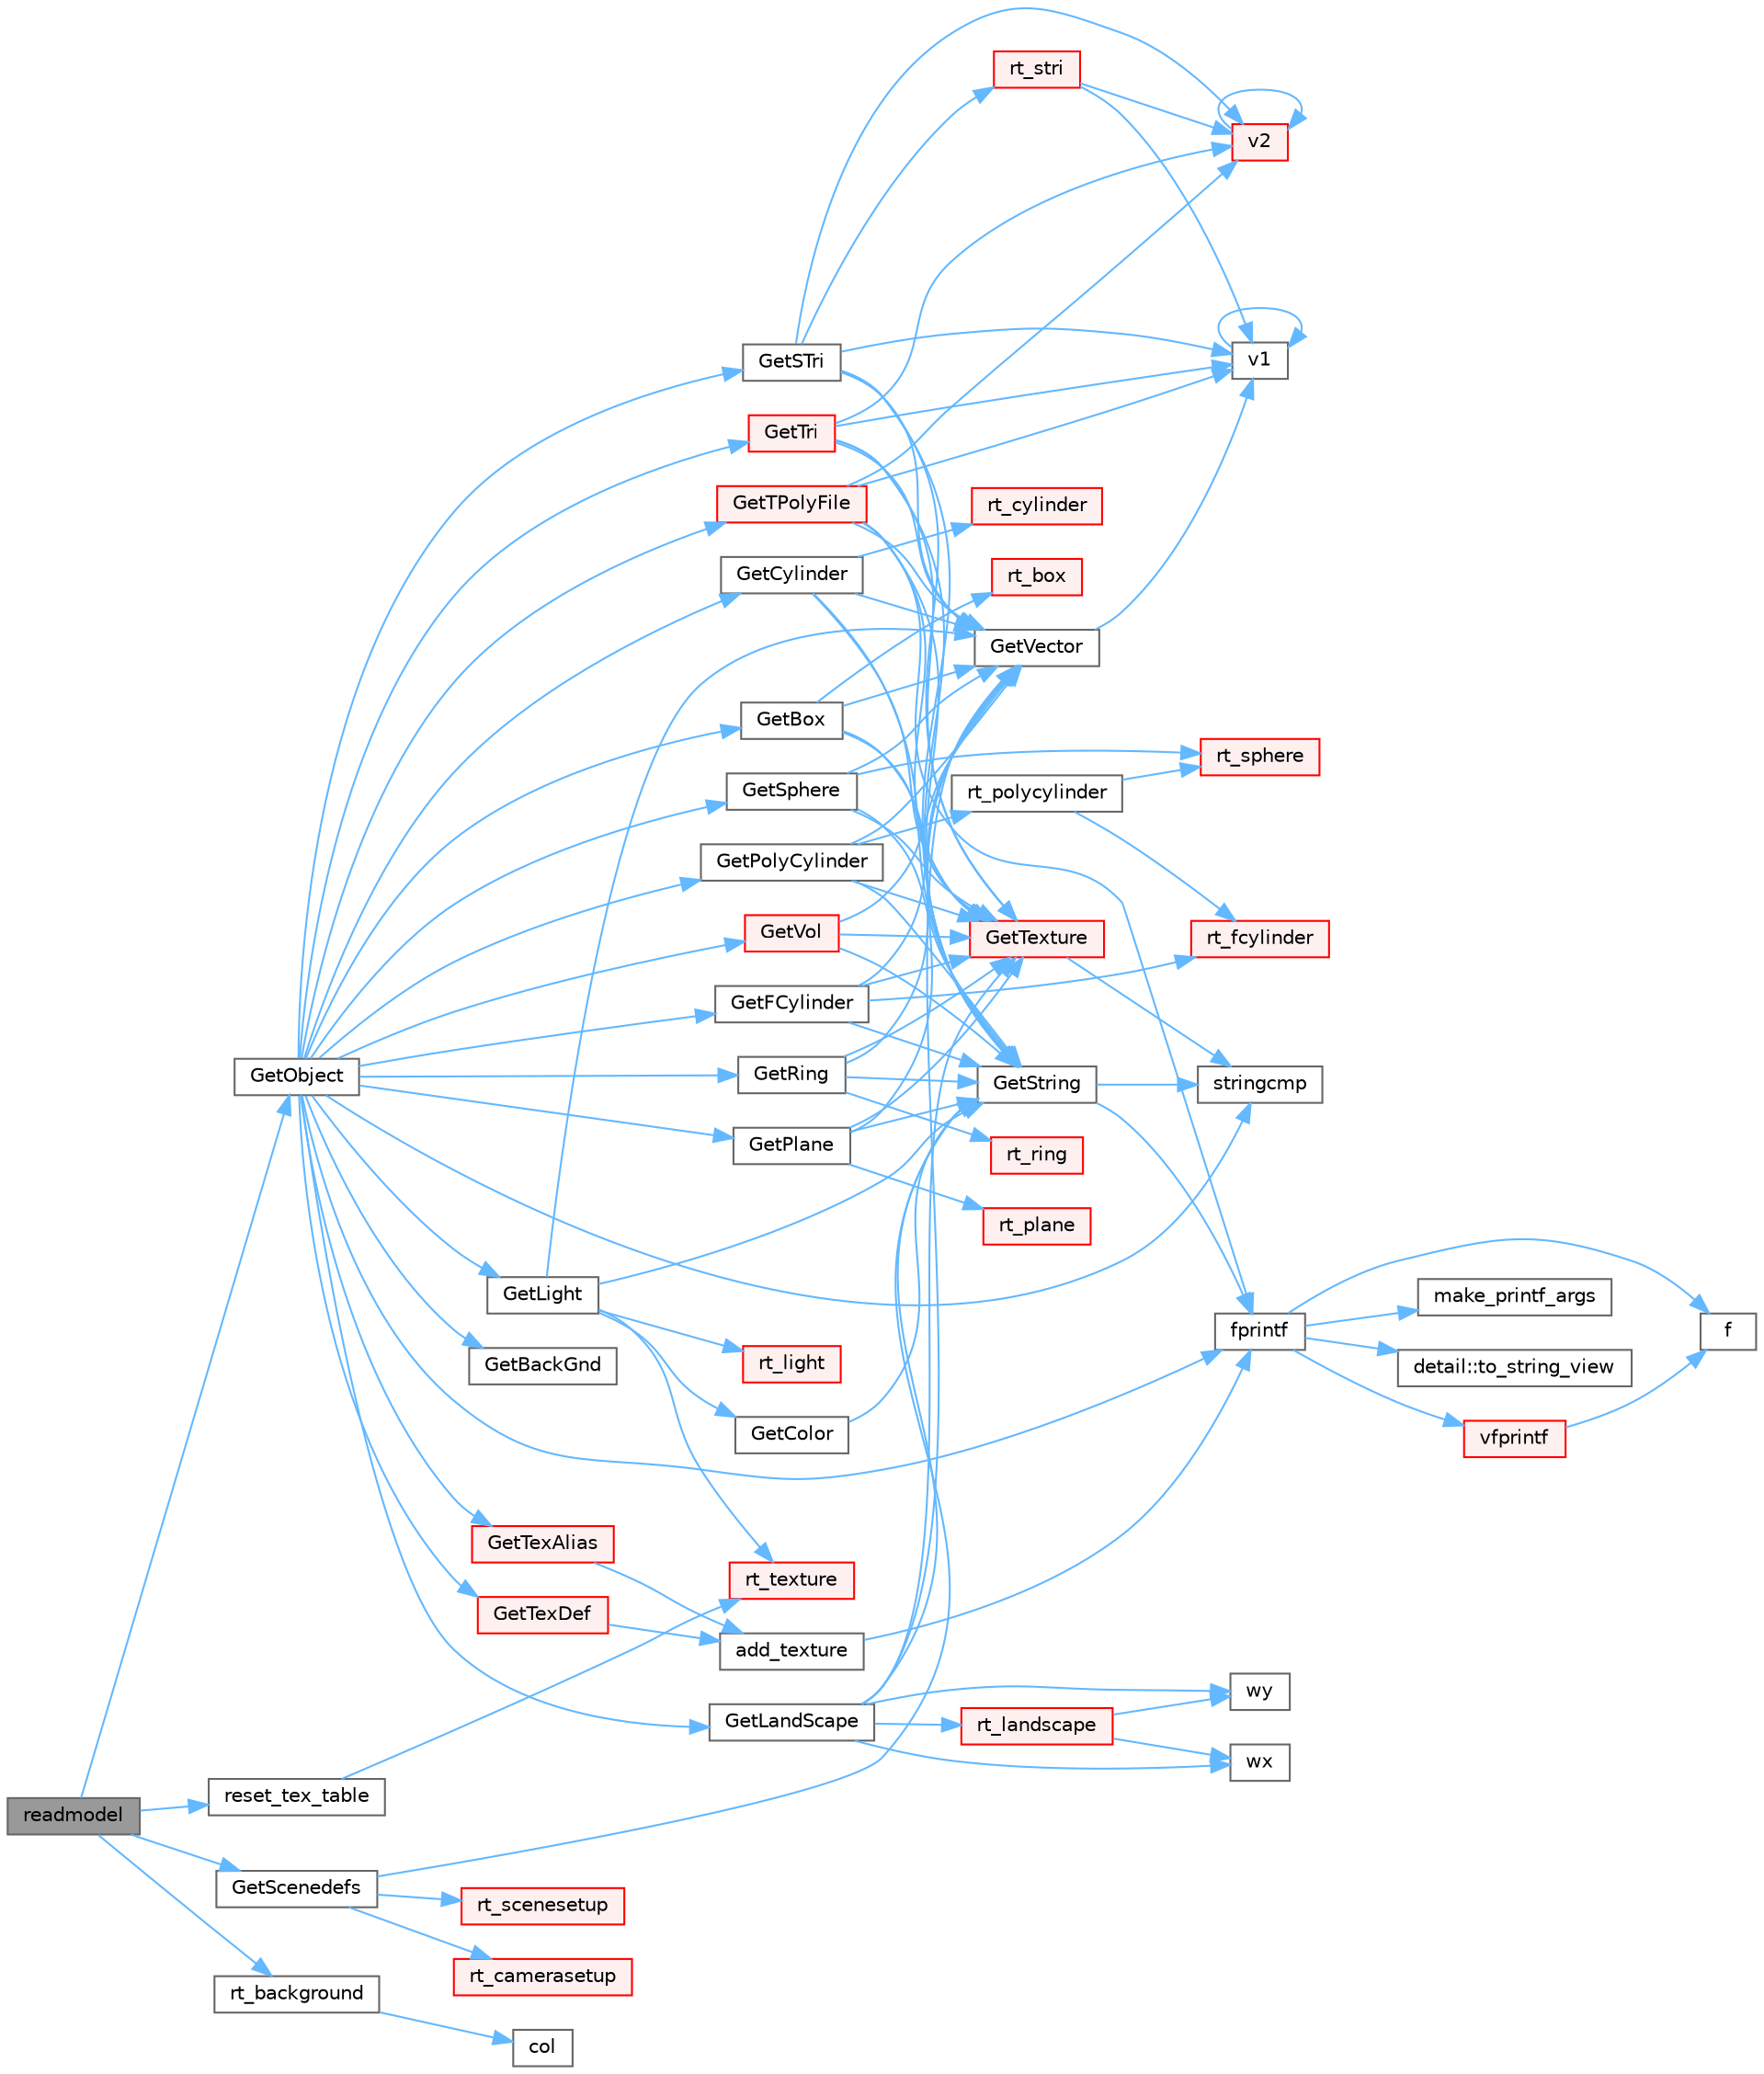 digraph "readmodel"
{
 // LATEX_PDF_SIZE
  bgcolor="transparent";
  edge [fontname=Helvetica,fontsize=10,labelfontname=Helvetica,labelfontsize=10];
  node [fontname=Helvetica,fontsize=10,shape=box,height=0.2,width=0.4];
  rankdir="LR";
  Node1 [id="Node000001",label="readmodel",height=0.2,width=0.4,color="gray40", fillcolor="grey60", style="filled", fontcolor="black",tooltip=" "];
  Node1 -> Node2 [id="edge1_Node000001_Node000002",color="steelblue1",style="solid",tooltip=" "];
  Node2 [id="Node000002",label="GetObject",height=0.2,width=0.4,color="grey40", fillcolor="white", style="filled",URL="$parse_8cpp.html#a2f2f1587f77dab125e1f0d587f80c9dc",tooltip=" "];
  Node2 -> Node3 [id="edge2_Node000002_Node000003",color="steelblue1",style="solid",tooltip=" "];
  Node3 [id="Node000003",label="fprintf",height=0.2,width=0.4,color="grey40", fillcolor="white", style="filled",URL="$printf_8h.html#a9f315126362cae9675de1642105e631e",tooltip=" "];
  Node3 -> Node4 [id="edge3_Node000003_Node000004",color="steelblue1",style="solid",tooltip=" "];
  Node4 [id="Node000004",label="f",height=0.2,width=0.4,color="grey40", fillcolor="white", style="filled",URL="$cxx11__tensor__map_8cpp.html#a7f507fea02198f6cb81c86640c7b1a4e",tooltip=" "];
  Node3 -> Node5 [id="edge4_Node000003_Node000005",color="steelblue1",style="solid",tooltip=" "];
  Node5 [id="Node000005",label="make_printf_args",height=0.2,width=0.4,color="grey40", fillcolor="white", style="filled",URL="$printf_8h.html#a27dcc0efcda04388971dbea3c875f122",tooltip=" "];
  Node3 -> Node6 [id="edge5_Node000003_Node000006",color="steelblue1",style="solid",tooltip=" "];
  Node6 [id="Node000006",label="detail::to_string_view",height=0.2,width=0.4,color="grey40", fillcolor="white", style="filled",URL="$namespacedetail.html#abeae79fa3e1eded2d8fbd56cc9f0960e",tooltip=" "];
  Node3 -> Node7 [id="edge6_Node000003_Node000007",color="steelblue1",style="solid",tooltip=" "];
  Node7 [id="Node000007",label="vfprintf",height=0.2,width=0.4,color="red", fillcolor="#FFF0F0", style="filled",URL="$printf_8h.html#abb30aad964fc771fb52cf3ad88649df2",tooltip=" "];
  Node7 -> Node4 [id="edge7_Node000007_Node000004",color="steelblue1",style="solid",tooltip=" "];
  Node2 -> Node35 [id="edge8_Node000002_Node000035",color="steelblue1",style="solid",tooltip=" "];
  Node35 [id="Node000035",label="GetBackGnd",height=0.2,width=0.4,color="grey40", fillcolor="white", style="filled",URL="$parse_8cpp.html#a73a913bfd95c9b1e7dfc3e84c0fcf105",tooltip=" "];
  Node2 -> Node36 [id="edge9_Node000002_Node000036",color="steelblue1",style="solid",tooltip=" "];
  Node36 [id="Node000036",label="GetBox",height=0.2,width=0.4,color="grey40", fillcolor="white", style="filled",URL="$parse_8cpp.html#aa54d43e677c1d7969b2d5c74a0a47151",tooltip=" "];
  Node36 -> Node37 [id="edge10_Node000036_Node000037",color="steelblue1",style="solid",tooltip=" "];
  Node37 [id="Node000037",label="GetString",height=0.2,width=0.4,color="grey40", fillcolor="white", style="filled",URL="$parse_8cpp.html#a79e0254cd128a92b56de23e8abaa2850",tooltip=" "];
  Node37 -> Node3 [id="edge11_Node000037_Node000003",color="steelblue1",style="solid",tooltip=" "];
  Node37 -> Node38 [id="edge12_Node000037_Node000038",color="steelblue1",style="solid",tooltip=" "];
  Node38 [id="Node000038",label="stringcmp",height=0.2,width=0.4,color="grey40", fillcolor="white", style="filled",URL="$parse_8cpp.html#a10e812c093d06c8f91685243dfd5670d",tooltip=" "];
  Node36 -> Node39 [id="edge13_Node000036_Node000039",color="steelblue1",style="solid",tooltip=" "];
  Node39 [id="Node000039",label="GetTexture",height=0.2,width=0.4,color="red", fillcolor="#FFF0F0", style="filled",URL="$parse_8cpp.html#a2a311b715c7bce7dd3c0e130fd242655",tooltip=" "];
  Node39 -> Node38 [id="edge14_Node000039_Node000038",color="steelblue1",style="solid",tooltip=" "];
  Node36 -> Node42 [id="edge15_Node000036_Node000042",color="steelblue1",style="solid",tooltip=" "];
  Node42 [id="Node000042",label="GetVector",height=0.2,width=0.4,color="grey40", fillcolor="white", style="filled",URL="$parse_8cpp.html#aa05035bdaae3230f25f564d4ce9b2a64",tooltip=" "];
  Node42 -> Node43 [id="edge16_Node000042_Node000043",color="steelblue1",style="solid",tooltip=" "];
  Node43 [id="Node000043",label="v1",height=0.2,width=0.4,color="grey40", fillcolor="white", style="filled",URL="$_tutorial___reshape_mat2_vec_8cpp.html#a10bd710692c91bc238f2e1da77730678",tooltip=" "];
  Node43 -> Node43 [id="edge17_Node000043_Node000043",color="steelblue1",style="solid",tooltip=" "];
  Node36 -> Node79 [id="edge18_Node000036_Node000079",color="steelblue1",style="solid",tooltip=" "];
  Node79 [id="Node000079",label="rt_box",height=0.2,width=0.4,color="red", fillcolor="#FFF0F0", style="filled",URL="$api_8cpp.html#acea8bde49eae5577481a99380f0e66b3",tooltip=" "];
  Node2 -> Node83 [id="edge19_Node000002_Node000083",color="steelblue1",style="solid",tooltip=" "];
  Node83 [id="Node000083",label="GetCylinder",height=0.2,width=0.4,color="grey40", fillcolor="white", style="filled",URL="$parse_8cpp.html#a69c8ef9f85812f7a69a56ea96bba4c8f",tooltip=" "];
  Node83 -> Node37 [id="edge20_Node000083_Node000037",color="steelblue1",style="solid",tooltip=" "];
  Node83 -> Node39 [id="edge21_Node000083_Node000039",color="steelblue1",style="solid",tooltip=" "];
  Node83 -> Node42 [id="edge22_Node000083_Node000042",color="steelblue1",style="solid",tooltip=" "];
  Node83 -> Node84 [id="edge23_Node000083_Node000084",color="steelblue1",style="solid",tooltip=" "];
  Node84 [id="Node000084",label="rt_cylinder",height=0.2,width=0.4,color="red", fillcolor="#FFF0F0", style="filled",URL="$api_8cpp.html#a17f57bb5b671a68d9f1784739f34f703",tooltip=" "];
  Node2 -> Node86 [id="edge24_Node000002_Node000086",color="steelblue1",style="solid",tooltip=" "];
  Node86 [id="Node000086",label="GetFCylinder",height=0.2,width=0.4,color="grey40", fillcolor="white", style="filled",URL="$parse_8cpp.html#aa0d3ec1a1c7ed600e3a4604c937565ba",tooltip=" "];
  Node86 -> Node37 [id="edge25_Node000086_Node000037",color="steelblue1",style="solid",tooltip=" "];
  Node86 -> Node39 [id="edge26_Node000086_Node000039",color="steelblue1",style="solid",tooltip=" "];
  Node86 -> Node42 [id="edge27_Node000086_Node000042",color="steelblue1",style="solid",tooltip=" "];
  Node86 -> Node87 [id="edge28_Node000086_Node000087",color="steelblue1",style="solid",tooltip=" "];
  Node87 [id="Node000087",label="rt_fcylinder",height=0.2,width=0.4,color="red", fillcolor="#FFF0F0", style="filled",URL="$api_8cpp.html#ac5ffcfc7c15b195194b7740ec4058e00",tooltip=" "];
  Node2 -> Node89 [id="edge29_Node000002_Node000089",color="steelblue1",style="solid",tooltip=" "];
  Node89 [id="Node000089",label="GetLandScape",height=0.2,width=0.4,color="grey40", fillcolor="white", style="filled",URL="$parse_8cpp.html#afe08f2789131b32bd87741379be9efb4",tooltip=" "];
  Node89 -> Node37 [id="edge30_Node000089_Node000037",color="steelblue1",style="solid",tooltip=" "];
  Node89 -> Node39 [id="edge31_Node000089_Node000039",color="steelblue1",style="solid",tooltip=" "];
  Node89 -> Node42 [id="edge32_Node000089_Node000042",color="steelblue1",style="solid",tooltip=" "];
  Node89 -> Node90 [id="edge33_Node000089_Node000090",color="steelblue1",style="solid",tooltip=" "];
  Node90 [id="Node000090",label="rt_landscape",height=0.2,width=0.4,color="red", fillcolor="#FFF0F0", style="filled",URL="$apigeom_8cpp.html#afec0f281cd1ac30a8f0f9923c7f3326d",tooltip=" "];
  Node90 -> Node99 [id="edge34_Node000090_Node000099",color="steelblue1",style="solid",tooltip=" "];
  Node99 [id="Node000099",label="wx",height=0.2,width=0.4,color="grey40", fillcolor="white", style="filled",URL="$core_2swizzle__4_8inl_8h.html#a66b224ccf5684dc3346b689ce492bd2b",tooltip=" "];
  Node90 -> Node100 [id="edge35_Node000090_Node000100",color="steelblue1",style="solid",tooltip=" "];
  Node100 [id="Node000100",label="wy",height=0.2,width=0.4,color="grey40", fillcolor="white", style="filled",URL="$core_2swizzle__4_8inl_8h.html#a5bed73816e9fcf9d6ef3a2f833971b47",tooltip=" "];
  Node89 -> Node99 [id="edge36_Node000089_Node000099",color="steelblue1",style="solid",tooltip=" "];
  Node89 -> Node100 [id="edge37_Node000089_Node000100",color="steelblue1",style="solid",tooltip=" "];
  Node2 -> Node103 [id="edge38_Node000002_Node000103",color="steelblue1",style="solid",tooltip=" "];
  Node103 [id="Node000103",label="GetLight",height=0.2,width=0.4,color="grey40", fillcolor="white", style="filled",URL="$parse_8cpp.html#a86c9fd7e66b475c339dfd227d747c422",tooltip=" "];
  Node103 -> Node104 [id="edge39_Node000103_Node000104",color="steelblue1",style="solid",tooltip=" "];
  Node104 [id="Node000104",label="GetColor",height=0.2,width=0.4,color="grey40", fillcolor="white", style="filled",URL="$parse_8cpp.html#a644dbde2257b7885274701fcfbd81277",tooltip=" "];
  Node104 -> Node37 [id="edge40_Node000104_Node000037",color="steelblue1",style="solid",tooltip=" "];
  Node103 -> Node37 [id="edge41_Node000103_Node000037",color="steelblue1",style="solid",tooltip=" "];
  Node103 -> Node42 [id="edge42_Node000103_Node000042",color="steelblue1",style="solid",tooltip=" "];
  Node103 -> Node105 [id="edge43_Node000103_Node000105",color="steelblue1",style="solid",tooltip=" "];
  Node105 [id="Node000105",label="rt_light",height=0.2,width=0.4,color="red", fillcolor="#FFF0F0", style="filled",URL="$api_8cpp.html#aa8f200571707c72edf25a7859af6ac4d",tooltip=" "];
  Node103 -> Node45 [id="edge44_Node000103_Node000045",color="steelblue1",style="solid",tooltip=" "];
  Node45 [id="Node000045",label="rt_texture",height=0.2,width=0.4,color="red", fillcolor="#FFF0F0", style="filled",URL="$api_8cpp.html#a6c4440ce7b2b3e0659577fdbbda3f120",tooltip=" "];
  Node2 -> Node108 [id="edge45_Node000002_Node000108",color="steelblue1",style="solid",tooltip=" "];
  Node108 [id="Node000108",label="GetPlane",height=0.2,width=0.4,color="grey40", fillcolor="white", style="filled",URL="$parse_8cpp.html#adb7113f1e835067cf62db89ca28bd310",tooltip=" "];
  Node108 -> Node37 [id="edge46_Node000108_Node000037",color="steelblue1",style="solid",tooltip=" "];
  Node108 -> Node39 [id="edge47_Node000108_Node000039",color="steelblue1",style="solid",tooltip=" "];
  Node108 -> Node42 [id="edge48_Node000108_Node000042",color="steelblue1",style="solid",tooltip=" "];
  Node108 -> Node109 [id="edge49_Node000108_Node000109",color="steelblue1",style="solid",tooltip=" "];
  Node109 [id="Node000109",label="rt_plane",height=0.2,width=0.4,color="red", fillcolor="#FFF0F0", style="filled",URL="$api_8cpp.html#a718109f91c3ff8803074ff7a943f24d2",tooltip=" "];
  Node2 -> Node113 [id="edge50_Node000002_Node000113",color="steelblue1",style="solid",tooltip=" "];
  Node113 [id="Node000113",label="GetPolyCylinder",height=0.2,width=0.4,color="grey40", fillcolor="white", style="filled",URL="$parse_8cpp.html#aaa4c967551b0967b89bee2bb154ae0fe",tooltip=" "];
  Node113 -> Node37 [id="edge51_Node000113_Node000037",color="steelblue1",style="solid",tooltip=" "];
  Node113 -> Node39 [id="edge52_Node000113_Node000039",color="steelblue1",style="solid",tooltip=" "];
  Node113 -> Node42 [id="edge53_Node000113_Node000042",color="steelblue1",style="solid",tooltip=" "];
  Node113 -> Node114 [id="edge54_Node000113_Node000114",color="steelblue1",style="solid",tooltip=" "];
  Node114 [id="Node000114",label="rt_polycylinder",height=0.2,width=0.4,color="grey40", fillcolor="white", style="filled",URL="$apigeom_8cpp.html#aa5f81846b847f4b35876100d6ecd54cf",tooltip=" "];
  Node114 -> Node87 [id="edge55_Node000114_Node000087",color="steelblue1",style="solid",tooltip=" "];
  Node114 -> Node115 [id="edge56_Node000114_Node000115",color="steelblue1",style="solid",tooltip=" "];
  Node115 [id="Node000115",label="rt_sphere",height=0.2,width=0.4,color="red", fillcolor="#FFF0F0", style="filled",URL="$api_8cpp.html#ad7ce4f9dd1a9221802403f96007f8c21",tooltip=" "];
  Node2 -> Node117 [id="edge57_Node000002_Node000117",color="steelblue1",style="solid",tooltip=" "];
  Node117 [id="Node000117",label="GetRing",height=0.2,width=0.4,color="grey40", fillcolor="white", style="filled",URL="$parse_8cpp.html#a83ea6cc6de01ba02eda35b2576b07629",tooltip=" "];
  Node117 -> Node37 [id="edge58_Node000117_Node000037",color="steelblue1",style="solid",tooltip=" "];
  Node117 -> Node39 [id="edge59_Node000117_Node000039",color="steelblue1",style="solid",tooltip=" "];
  Node117 -> Node42 [id="edge60_Node000117_Node000042",color="steelblue1",style="solid",tooltip=" "];
  Node117 -> Node118 [id="edge61_Node000117_Node000118",color="steelblue1",style="solid",tooltip=" "];
  Node118 [id="Node000118",label="rt_ring",height=0.2,width=0.4,color="red", fillcolor="#FFF0F0", style="filled",URL="$api_8cpp.html#a8c3bff8434eae5aad4cd88aa9228e92c",tooltip=" "];
  Node2 -> Node120 [id="edge62_Node000002_Node000120",color="steelblue1",style="solid",tooltip=" "];
  Node120 [id="Node000120",label="GetSphere",height=0.2,width=0.4,color="grey40", fillcolor="white", style="filled",URL="$parse_8cpp.html#a2519d0ef92ddd38e9589d541b3ab8367",tooltip=" "];
  Node120 -> Node37 [id="edge63_Node000120_Node000037",color="steelblue1",style="solid",tooltip=" "];
  Node120 -> Node39 [id="edge64_Node000120_Node000039",color="steelblue1",style="solid",tooltip=" "];
  Node120 -> Node42 [id="edge65_Node000120_Node000042",color="steelblue1",style="solid",tooltip=" "];
  Node120 -> Node115 [id="edge66_Node000120_Node000115",color="steelblue1",style="solid",tooltip=" "];
  Node2 -> Node121 [id="edge67_Node000002_Node000121",color="steelblue1",style="solid",tooltip=" "];
  Node121 [id="Node000121",label="GetSTri",height=0.2,width=0.4,color="grey40", fillcolor="white", style="filled",URL="$parse_8cpp.html#ab7d3fb56f29b8477508492ad770d5507",tooltip=" "];
  Node121 -> Node37 [id="edge68_Node000121_Node000037",color="steelblue1",style="solid",tooltip=" "];
  Node121 -> Node39 [id="edge69_Node000121_Node000039",color="steelblue1",style="solid",tooltip=" "];
  Node121 -> Node42 [id="edge70_Node000121_Node000042",color="steelblue1",style="solid",tooltip=" "];
  Node121 -> Node92 [id="edge71_Node000121_Node000092",color="steelblue1",style="solid",tooltip=" "];
  Node92 [id="Node000092",label="rt_stri",height=0.2,width=0.4,color="red", fillcolor="#FFF0F0", style="filled",URL="$api_8cpp.html#a5d6ad06b8d61b1474a9bf485b7c91227",tooltip=" "];
  Node92 -> Node43 [id="edge72_Node000092_Node000043",color="steelblue1",style="solid",tooltip=" "];
  Node92 -> Node94 [id="edge73_Node000092_Node000094",color="steelblue1",style="solid",tooltip=" "];
  Node94 [id="Node000094",label="v2",height=0.2,width=0.4,color="red", fillcolor="#FFF0F0", style="filled",URL="$_tutorial___reshape_mat2_vec_8cpp.html#a3eb30a79de469336df46f4f5f0bfb84f",tooltip=" "];
  Node94 -> Node94 [id="edge74_Node000094_Node000094",color="steelblue1",style="solid",tooltip=" "];
  Node121 -> Node43 [id="edge75_Node000121_Node000043",color="steelblue1",style="solid",tooltip=" "];
  Node121 -> Node94 [id="edge76_Node000121_Node000094",color="steelblue1",style="solid",tooltip=" "];
  Node2 -> Node122 [id="edge77_Node000002_Node000122",color="steelblue1",style="solid",tooltip=" "];
  Node122 [id="Node000122",label="GetTexAlias",height=0.2,width=0.4,color="red", fillcolor="#FFF0F0", style="filled",URL="$parse_8cpp.html#aadc2022e3effc303e40a9c95fd4af4f4",tooltip=" "];
  Node122 -> Node123 [id="edge78_Node000122_Node000123",color="steelblue1",style="solid",tooltip=" "];
  Node123 [id="Node000123",label="add_texture",height=0.2,width=0.4,color="grey40", fillcolor="white", style="filled",URL="$parse_8cpp.html#ae32ec7520baf58fe9f5585cc4df8651c",tooltip=" "];
  Node123 -> Node3 [id="edge79_Node000123_Node000003",color="steelblue1",style="solid",tooltip=" "];
  Node2 -> Node124 [id="edge80_Node000002_Node000124",color="steelblue1",style="solid",tooltip=" "];
  Node124 [id="Node000124",label="GetTexDef",height=0.2,width=0.4,color="red", fillcolor="#FFF0F0", style="filled",URL="$parse_8cpp.html#a117f9140ddc5993864fae34de3571fd9",tooltip=" "];
  Node124 -> Node123 [id="edge81_Node000124_Node000123",color="steelblue1",style="solid",tooltip=" "];
  Node2 -> Node125 [id="edge82_Node000002_Node000125",color="steelblue1",style="solid",tooltip=" "];
  Node125 [id="Node000125",label="GetTPolyFile",height=0.2,width=0.4,color="red", fillcolor="#FFF0F0", style="filled",URL="$parse_8cpp.html#ad6e337dba94433d071abad702cd33c1c",tooltip=" "];
  Node125 -> Node3 [id="edge83_Node000125_Node000003",color="steelblue1",style="solid",tooltip=" "];
  Node125 -> Node37 [id="edge84_Node000125_Node000037",color="steelblue1",style="solid",tooltip=" "];
  Node125 -> Node39 [id="edge85_Node000125_Node000039",color="steelblue1",style="solid",tooltip=" "];
  Node125 -> Node42 [id="edge86_Node000125_Node000042",color="steelblue1",style="solid",tooltip=" "];
  Node125 -> Node43 [id="edge87_Node000125_Node000043",color="steelblue1",style="solid",tooltip=" "];
  Node125 -> Node94 [id="edge88_Node000125_Node000094",color="steelblue1",style="solid",tooltip=" "];
  Node2 -> Node138 [id="edge89_Node000002_Node000138",color="steelblue1",style="solid",tooltip=" "];
  Node138 [id="Node000138",label="GetTri",height=0.2,width=0.4,color="red", fillcolor="#FFF0F0", style="filled",URL="$parse_8cpp.html#a1bd5c16a2f55742a2f75fc8f3de0149e",tooltip=" "];
  Node138 -> Node37 [id="edge90_Node000138_Node000037",color="steelblue1",style="solid",tooltip=" "];
  Node138 -> Node39 [id="edge91_Node000138_Node000039",color="steelblue1",style="solid",tooltip=" "];
  Node138 -> Node42 [id="edge92_Node000138_Node000042",color="steelblue1",style="solid",tooltip=" "];
  Node138 -> Node43 [id="edge93_Node000138_Node000043",color="steelblue1",style="solid",tooltip=" "];
  Node138 -> Node94 [id="edge94_Node000138_Node000094",color="steelblue1",style="solid",tooltip=" "];
  Node2 -> Node139 [id="edge95_Node000002_Node000139",color="steelblue1",style="solid",tooltip=" "];
  Node139 [id="Node000139",label="GetVol",height=0.2,width=0.4,color="red", fillcolor="#FFF0F0", style="filled",URL="$parse_8cpp.html#a7be681b6dc9195d4f996ede69eb89263",tooltip=" "];
  Node139 -> Node37 [id="edge96_Node000139_Node000037",color="steelblue1",style="solid",tooltip=" "];
  Node139 -> Node39 [id="edge97_Node000139_Node000039",color="steelblue1",style="solid",tooltip=" "];
  Node139 -> Node42 [id="edge98_Node000139_Node000042",color="steelblue1",style="solid",tooltip=" "];
  Node2 -> Node38 [id="edge99_Node000002_Node000038",color="steelblue1",style="solid",tooltip=" "];
  Node1 -> Node153 [id="edge100_Node000001_Node000153",color="steelblue1",style="solid",tooltip=" "];
  Node153 [id="Node000153",label="GetScenedefs",height=0.2,width=0.4,color="grey40", fillcolor="white", style="filled",URL="$parse_8cpp.html#afa18577b912fc9c0ad98eab5c46ccf61",tooltip=" "];
  Node153 -> Node37 [id="edge101_Node000153_Node000037",color="steelblue1",style="solid",tooltip=" "];
  Node153 -> Node154 [id="edge102_Node000153_Node000154",color="steelblue1",style="solid",tooltip=" "];
  Node154 [id="Node000154",label="rt_camerasetup",height=0.2,width=0.4,color="red", fillcolor="#FFF0F0", style="filled",URL="$api_8cpp.html#a26dba9fd9c894597b4e4087b1598fea8",tooltip=" "];
  Node153 -> Node156 [id="edge103_Node000153_Node000156",color="steelblue1",style="solid",tooltip=" "];
  Node156 [id="Node000156",label="rt_scenesetup",height=0.2,width=0.4,color="red", fillcolor="#FFF0F0", style="filled",URL="$api_8cpp.html#acda6247afc253b3509289dfb1bce4b1e",tooltip=" "];
  Node1 -> Node160 [id="edge104_Node000001_Node000160",color="steelblue1",style="solid",tooltip=" "];
  Node160 [id="Node000160",label="reset_tex_table",height=0.2,width=0.4,color="grey40", fillcolor="white", style="filled",URL="$parse_8cpp.html#acdcfff0809758b9f6eb79ecfe1d4cf01",tooltip=" "];
  Node160 -> Node45 [id="edge105_Node000160_Node000045",color="steelblue1",style="solid",tooltip=" "];
  Node1 -> Node161 [id="edge106_Node000001_Node000161",color="steelblue1",style="solid",tooltip=" "];
  Node161 [id="Node000161",label="rt_background",height=0.2,width=0.4,color="grey40", fillcolor="white", style="filled",URL="$api_8cpp.html#a823c0cf79e023946d4a166ab7d9390e5",tooltip=" "];
  Node161 -> Node53 [id="edge107_Node000161_Node000053",color="steelblue1",style="solid",tooltip=" "];
  Node53 [id="Node000053",label="col",height=0.2,width=0.4,color="grey40", fillcolor="white", style="filled",URL="$_matrix_base__col_8cpp.html#aa168d9544aa6d49fce0cbfc0bec849b0",tooltip=" "];
}
